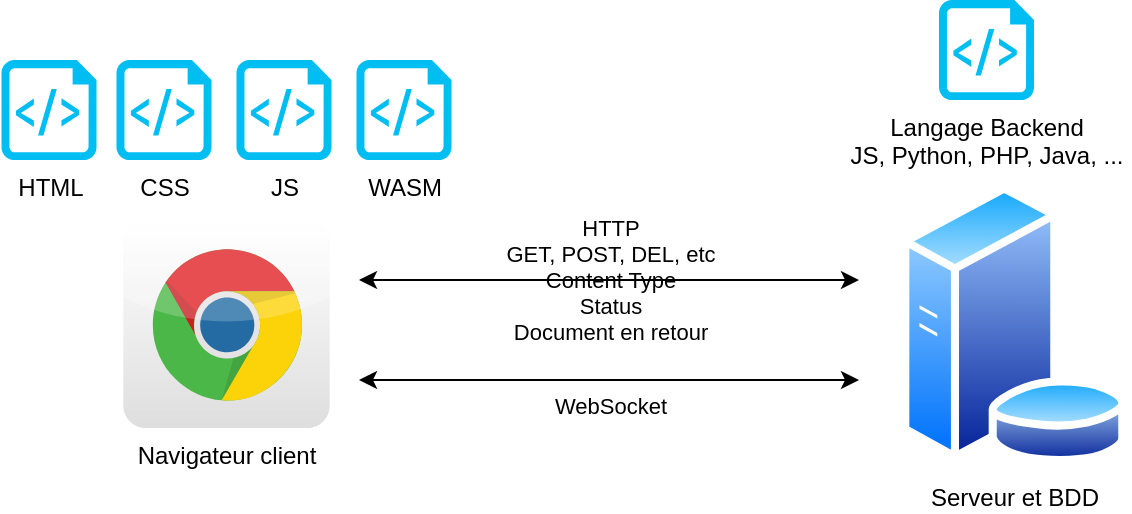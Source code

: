<mxfile version="26.0.3">
  <diagram name="Page-1" id="h8Pk-Ec_L9b_7ux0lojJ">
    <mxGraphModel dx="702" dy="598" grid="1" gridSize="10" guides="1" tooltips="1" connect="1" arrows="1" fold="1" page="1" pageScale="1" pageWidth="827" pageHeight="1169" background="#ffffff" math="0" shadow="0">
      <root>
        <mxCell id="0" />
        <mxCell id="1" parent="0" />
        <mxCell id="JMQ2rB71Vb1QW5Y3Cyl6-1" value="Navigateur client" style="dashed=0;outlineConnect=0;html=1;align=center;labelPosition=center;verticalLabelPosition=bottom;verticalAlign=top;shape=mxgraph.webicons.chrome;gradientColor=#DFDEDE;labelBackgroundColor=none;fontColor=#000000;" parent="1" vertex="1">
          <mxGeometry x="129.65" y="200" width="103.2" height="104" as="geometry" />
        </mxCell>
        <mxCell id="JMQ2rB71Vb1QW5Y3Cyl6-2" value="Serveur et BDD" style="image;aspect=fixed;perimeter=ellipsePerimeter;html=1;align=center;shadow=0;dashed=0;spacingTop=3;image=img/lib/active_directory/database_server.svg;labelBackgroundColor=none;fontColor=#000000;" parent="1" vertex="1">
          <mxGeometry x="517.5" y="182" width="114.8" height="140" as="geometry" />
        </mxCell>
        <mxCell id="JMQ2rB71Vb1QW5Y3Cyl6-3" value="HTML" style="verticalLabelPosition=bottom;html=1;verticalAlign=top;align=center;strokeColor=none;fillColor=#00BEF2;shape=mxgraph.azure.script_file;pointerEvents=1;labelBackgroundColor=none;fontColor=#000000;" parent="1" vertex="1">
          <mxGeometry x="68.75" y="120" width="47.5" height="50" as="geometry" />
        </mxCell>
        <mxCell id="JMQ2rB71Vb1QW5Y3Cyl6-4" value="CSS" style="verticalLabelPosition=bottom;html=1;verticalAlign=top;align=center;strokeColor=none;fillColor=#00BEF2;shape=mxgraph.azure.script_file;pointerEvents=1;labelBackgroundColor=none;fontColor=#000000;" parent="1" vertex="1">
          <mxGeometry x="126.25" y="120" width="47.5" height="50" as="geometry" />
        </mxCell>
        <mxCell id="JMQ2rB71Vb1QW5Y3Cyl6-7" value="JS" style="verticalLabelPosition=bottom;html=1;verticalAlign=top;align=center;strokeColor=none;fillColor=#00BEF2;shape=mxgraph.azure.script_file;pointerEvents=1;labelBackgroundColor=none;fontColor=#000000;" parent="1" vertex="1">
          <mxGeometry x="186.25" y="120" width="47.5" height="50" as="geometry" />
        </mxCell>
        <mxCell id="JMQ2rB71Vb1QW5Y3Cyl6-10" value="Langage Backend&lt;div&gt;JS, Python, PHP, Java, ...&lt;/div&gt;" style="verticalLabelPosition=bottom;html=1;verticalAlign=top;align=center;strokeColor=none;fillColor=#00BEF2;shape=mxgraph.azure.script_file;pointerEvents=1;labelBackgroundColor=none;fontColor=#000000;" parent="1" vertex="1">
          <mxGeometry x="537.5" y="90" width="47.5" height="50" as="geometry" />
        </mxCell>
        <mxCell id="JMQ2rB71Vb1QW5Y3Cyl6-13" value="HTTP&lt;div&gt;GET, POST, DEL, etc&lt;/div&gt;&lt;div&gt;Content Type&lt;/div&gt;&lt;div&gt;Status&lt;/div&gt;&lt;div&gt;Document en retour&lt;/div&gt;" style="endArrow=classic;startArrow=classic;html=1;rounded=0;labelBackgroundColor=none;fontColor=#000000;strokeColor=#000000;" parent="1" edge="1">
          <mxGeometry width="50" height="50" relative="1" as="geometry">
            <mxPoint x="247.5" y="230" as="sourcePoint" />
            <mxPoint x="497.5" y="230" as="targetPoint" />
          </mxGeometry>
        </mxCell>
        <mxCell id="JMQ2rB71Vb1QW5Y3Cyl6-14" value="WebSocket" style="endArrow=classic;startArrow=classic;html=1;rounded=0;labelBackgroundColor=none;fontColor=#000000;strokeColor=#000000;verticalAlign=top;" parent="1" edge="1">
          <mxGeometry x="-0.002" width="50" height="50" relative="1" as="geometry">
            <mxPoint x="247.5" y="280" as="sourcePoint" />
            <mxPoint x="497.5" y="280" as="targetPoint" />
            <mxPoint as="offset" />
          </mxGeometry>
        </mxCell>
        <mxCell id="JMQ2rB71Vb1QW5Y3Cyl6-15" value="WASM" style="verticalLabelPosition=bottom;html=1;verticalAlign=top;align=center;strokeColor=none;fillColor=#00BEF2;shape=mxgraph.azure.script_file;pointerEvents=1;labelBackgroundColor=none;fontColor=#000000;" parent="1" vertex="1">
          <mxGeometry x="246.25" y="120" width="47.5" height="50" as="geometry" />
        </mxCell>
      </root>
    </mxGraphModel>
  </diagram>
</mxfile>
